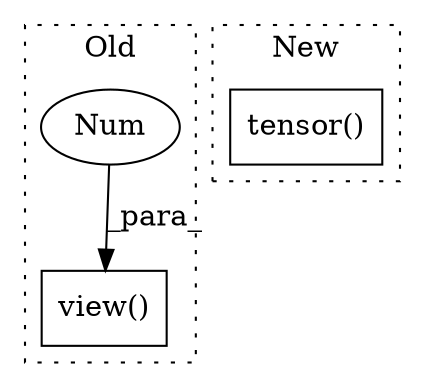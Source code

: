 digraph G {
subgraph cluster0 {
1 [label="view()" a="75" s="672,714" l="37,1" shape="box"];
3 [label="Num" a="76" s="709" l="2" shape="ellipse"];
label = "Old";
style="dotted";
}
subgraph cluster1 {
2 [label="tensor()" a="75" s="706,736" l="22,56" shape="box"];
label = "New";
style="dotted";
}
3 -> 1 [label="_para_"];
}